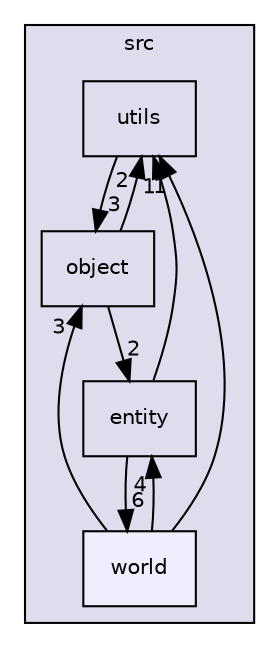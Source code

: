 digraph "world" {
  compound=true
  node [ fontsize="10", fontname="Helvetica"];
  edge [ labelfontsize="10", labelfontname="Helvetica"];
  subgraph clusterdir_a063914ab482288b7b0e1b2fca86158c {
    graph [ bgcolor="#ddddee", pencolor="black", label="src" fontname="Helvetica", fontsize="10", URL="dir_a063914ab482288b7b0e1b2fca86158c.html"]
  dir_08dc77f694786b07780ebbca062c7ec3 [shape=box label="utils" URL="dir_08dc77f694786b07780ebbca062c7ec3.html"];
  dir_85449260a98ec6f0b4b6c14dea2cc541 [shape=box label="object" URL="dir_85449260a98ec6f0b4b6c14dea2cc541.html"];
  dir_f545203bfb5d89c5496a4973a2a5abbd [shape=box label="entity" URL="dir_f545203bfb5d89c5496a4973a2a5abbd.html"];
  dir_7e7ba8265aedc250301628d1cbd6610a [shape=box, label="world", style="filled", fillcolor="#eeeeff", pencolor="black", URL="dir_7e7ba8265aedc250301628d1cbd6610a.html"];
  }
  dir_f545203bfb5d89c5496a4973a2a5abbd->dir_08dc77f694786b07780ebbca062c7ec3 [headlabel="1", labeldistance=1.5 headhref="dir_000006_000012.html"];
  dir_f545203bfb5d89c5496a4973a2a5abbd->dir_7e7ba8265aedc250301628d1cbd6610a [headlabel="6", labeldistance=1.5 headhref="dir_000006_000015.html"];
  dir_85449260a98ec6f0b4b6c14dea2cc541->dir_08dc77f694786b07780ebbca062c7ec3 [headlabel="2", labeldistance=1.5 headhref="dir_000019_000012.html"];
  dir_85449260a98ec6f0b4b6c14dea2cc541->dir_f545203bfb5d89c5496a4973a2a5abbd [headlabel="2", labeldistance=1.5 headhref="dir_000019_000006.html"];
  dir_08dc77f694786b07780ebbca062c7ec3->dir_85449260a98ec6f0b4b6c14dea2cc541 [headlabel="3", labeldistance=1.5 headhref="dir_000012_000019.html"];
  dir_7e7ba8265aedc250301628d1cbd6610a->dir_08dc77f694786b07780ebbca062c7ec3 [headlabel="1", labeldistance=1.5 headhref="dir_000015_000012.html"];
  dir_7e7ba8265aedc250301628d1cbd6610a->dir_85449260a98ec6f0b4b6c14dea2cc541 [headlabel="3", labeldistance=1.5 headhref="dir_000015_000019.html"];
  dir_7e7ba8265aedc250301628d1cbd6610a->dir_f545203bfb5d89c5496a4973a2a5abbd [headlabel="4", labeldistance=1.5 headhref="dir_000015_000006.html"];
}
